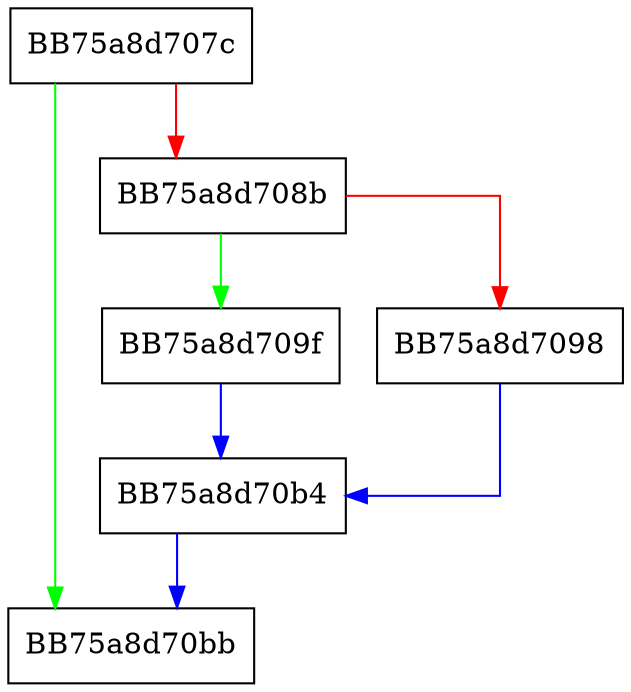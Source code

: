 digraph average_score {
  node [shape="box"];
  graph [splines=ortho];
  BB75a8d707c -> BB75a8d70bb [color="green"];
  BB75a8d707c -> BB75a8d708b [color="red"];
  BB75a8d708b -> BB75a8d709f [color="green"];
  BB75a8d708b -> BB75a8d7098 [color="red"];
  BB75a8d7098 -> BB75a8d70b4 [color="blue"];
  BB75a8d709f -> BB75a8d70b4 [color="blue"];
  BB75a8d70b4 -> BB75a8d70bb [color="blue"];
}